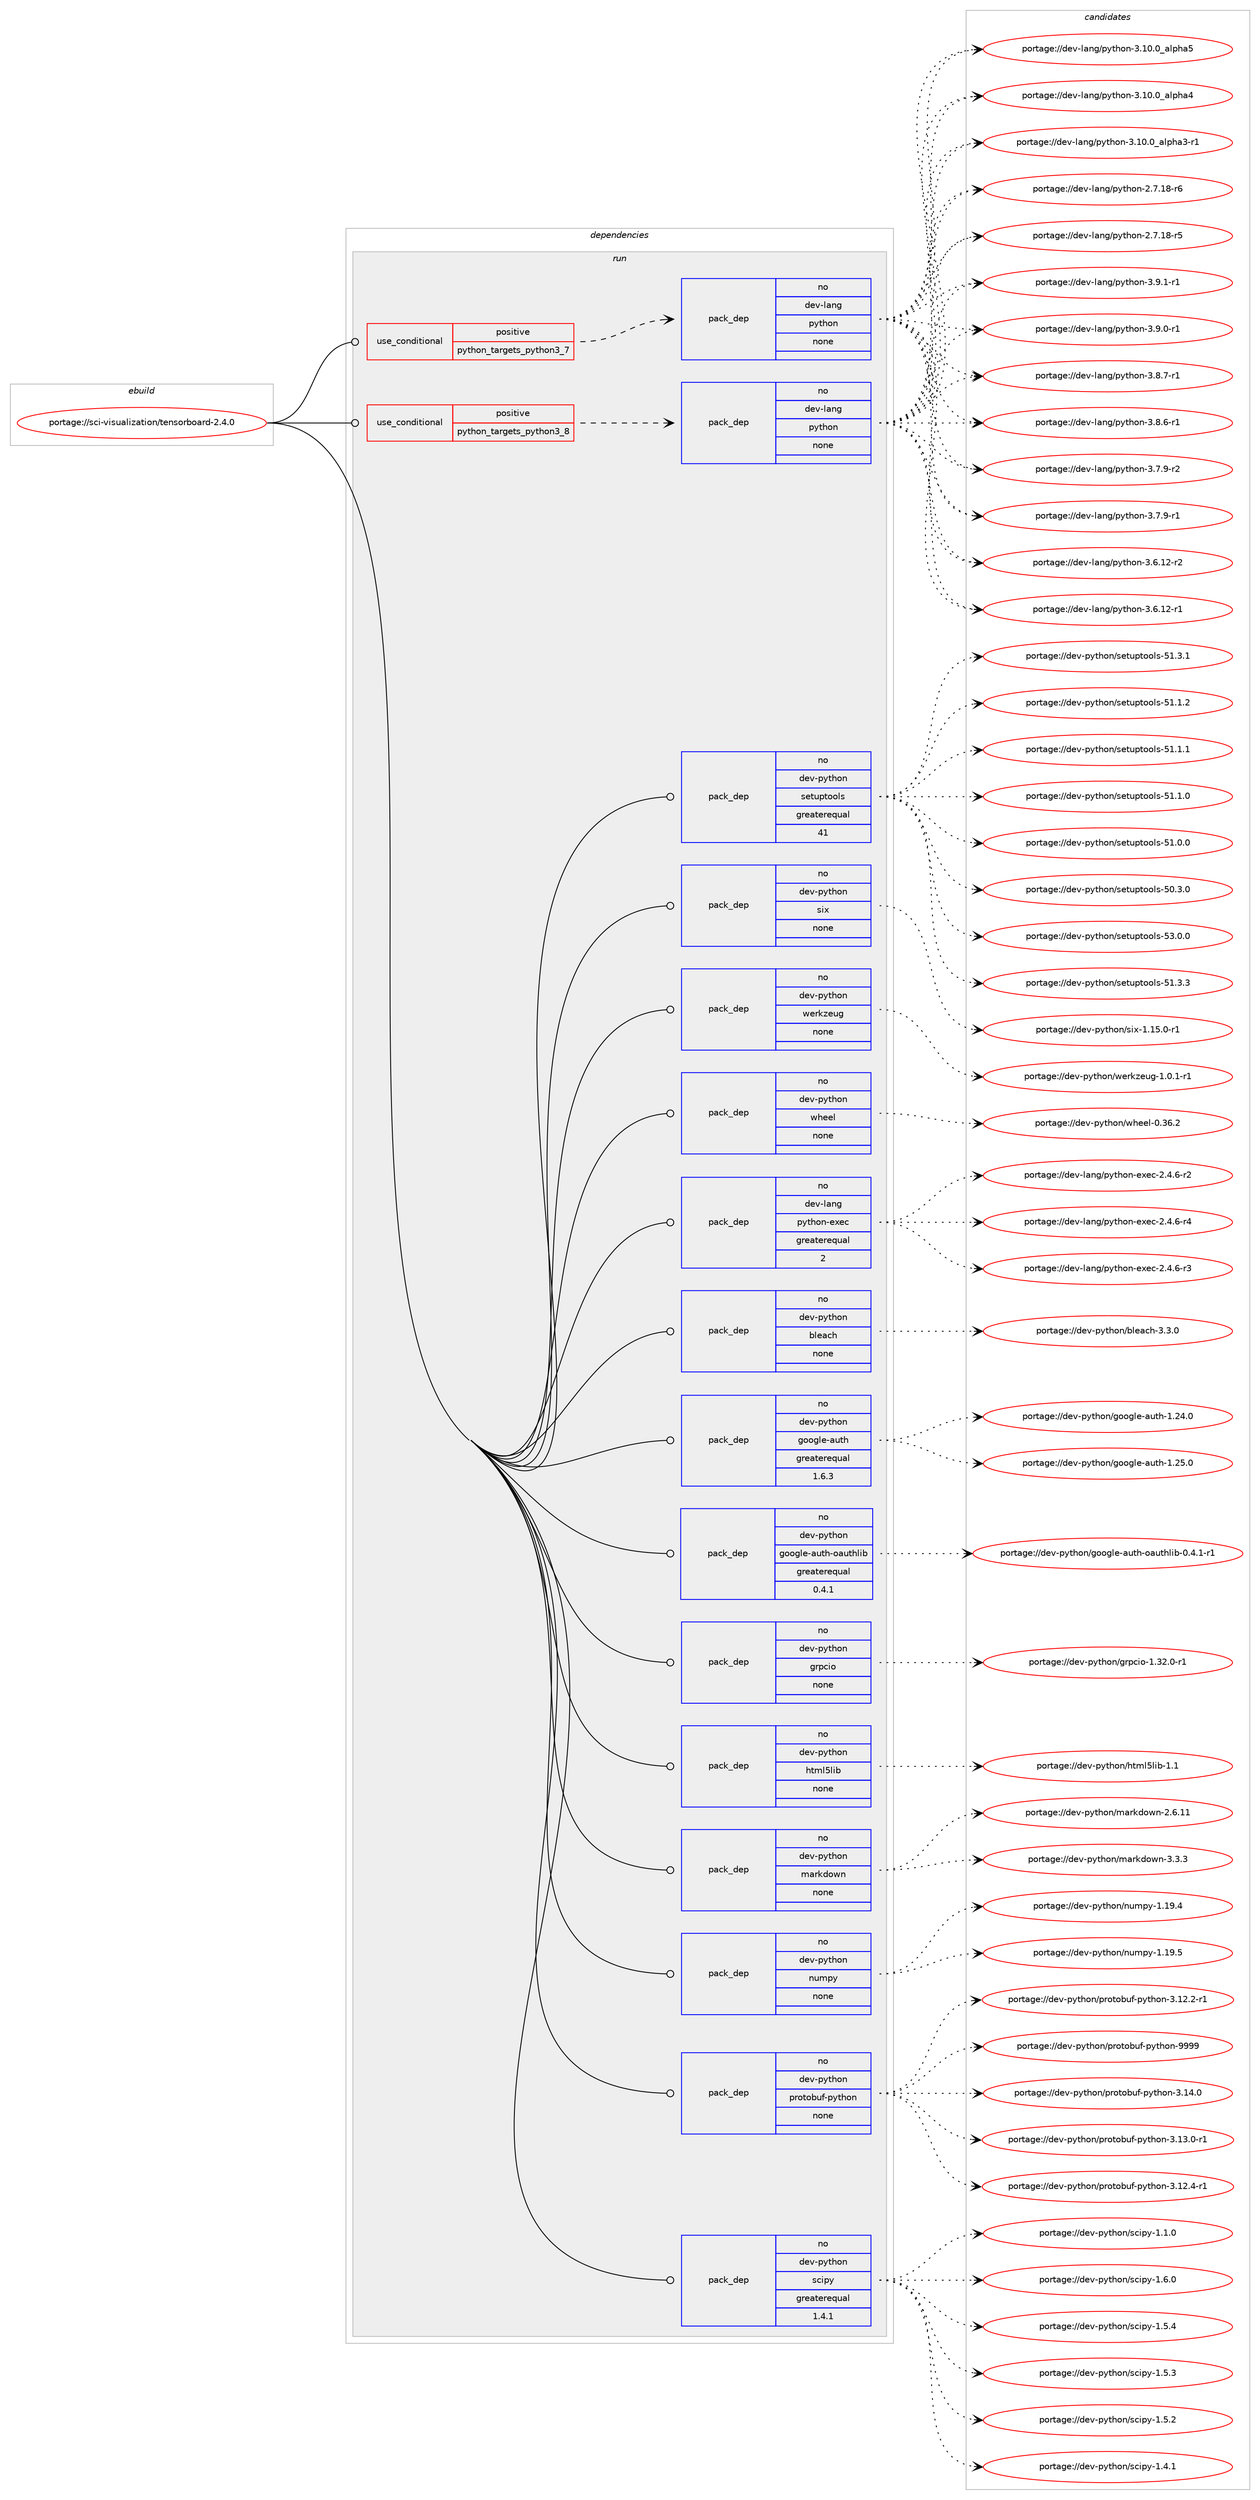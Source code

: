 digraph prolog {

# *************
# Graph options
# *************

newrank=true;
concentrate=true;
compound=true;
graph [rankdir=LR,fontname=Helvetica,fontsize=10,ranksep=1.5];#, ranksep=2.5, nodesep=0.2];
edge  [arrowhead=vee];
node  [fontname=Helvetica,fontsize=10];

# **********
# The ebuild
# **********

subgraph cluster_leftcol {
color=gray;
rank=same;
label=<<i>ebuild</i>>;
id [label="portage://sci-visualization/tensorboard-2.4.0", color=red, width=4, href="../sci-visualization/tensorboard-2.4.0.svg"];
}

# ****************
# The dependencies
# ****************

subgraph cluster_midcol {
color=gray;
label=<<i>dependencies</i>>;
subgraph cluster_compile {
fillcolor="#eeeeee";
style=filled;
label=<<i>compile</i>>;
}
subgraph cluster_compileandrun {
fillcolor="#eeeeee";
style=filled;
label=<<i>compile and run</i>>;
}
subgraph cluster_run {
fillcolor="#eeeeee";
style=filled;
label=<<i>run</i>>;
subgraph cond3531 {
dependency11371 [label=<<TABLE BORDER="0" CELLBORDER="1" CELLSPACING="0" CELLPADDING="4"><TR><TD ROWSPAN="3" CELLPADDING="10">use_conditional</TD></TR><TR><TD>positive</TD></TR><TR><TD>python_targets_python3_7</TD></TR></TABLE>>, shape=none, color=red];
subgraph pack7729 {
dependency11372 [label=<<TABLE BORDER="0" CELLBORDER="1" CELLSPACING="0" CELLPADDING="4" WIDTH="220"><TR><TD ROWSPAN="6" CELLPADDING="30">pack_dep</TD></TR><TR><TD WIDTH="110">no</TD></TR><TR><TD>dev-lang</TD></TR><TR><TD>python</TD></TR><TR><TD>none</TD></TR><TR><TD></TD></TR></TABLE>>, shape=none, color=blue];
}
dependency11371:e -> dependency11372:w [weight=20,style="dashed",arrowhead="vee"];
}
id:e -> dependency11371:w [weight=20,style="solid",arrowhead="odot"];
subgraph cond3532 {
dependency11373 [label=<<TABLE BORDER="0" CELLBORDER="1" CELLSPACING="0" CELLPADDING="4"><TR><TD ROWSPAN="3" CELLPADDING="10">use_conditional</TD></TR><TR><TD>positive</TD></TR><TR><TD>python_targets_python3_8</TD></TR></TABLE>>, shape=none, color=red];
subgraph pack7730 {
dependency11374 [label=<<TABLE BORDER="0" CELLBORDER="1" CELLSPACING="0" CELLPADDING="4" WIDTH="220"><TR><TD ROWSPAN="6" CELLPADDING="30">pack_dep</TD></TR><TR><TD WIDTH="110">no</TD></TR><TR><TD>dev-lang</TD></TR><TR><TD>python</TD></TR><TR><TD>none</TD></TR><TR><TD></TD></TR></TABLE>>, shape=none, color=blue];
}
dependency11373:e -> dependency11374:w [weight=20,style="dashed",arrowhead="vee"];
}
id:e -> dependency11373:w [weight=20,style="solid",arrowhead="odot"];
subgraph pack7731 {
dependency11375 [label=<<TABLE BORDER="0" CELLBORDER="1" CELLSPACING="0" CELLPADDING="4" WIDTH="220"><TR><TD ROWSPAN="6" CELLPADDING="30">pack_dep</TD></TR><TR><TD WIDTH="110">no</TD></TR><TR><TD>dev-lang</TD></TR><TR><TD>python-exec</TD></TR><TR><TD>greaterequal</TD></TR><TR><TD>2</TD></TR></TABLE>>, shape=none, color=blue];
}
id:e -> dependency11375:w [weight=20,style="solid",arrowhead="odot"];
subgraph pack7732 {
dependency11376 [label=<<TABLE BORDER="0" CELLBORDER="1" CELLSPACING="0" CELLPADDING="4" WIDTH="220"><TR><TD ROWSPAN="6" CELLPADDING="30">pack_dep</TD></TR><TR><TD WIDTH="110">no</TD></TR><TR><TD>dev-python</TD></TR><TR><TD>bleach</TD></TR><TR><TD>none</TD></TR><TR><TD></TD></TR></TABLE>>, shape=none, color=blue];
}
id:e -> dependency11376:w [weight=20,style="solid",arrowhead="odot"];
subgraph pack7733 {
dependency11377 [label=<<TABLE BORDER="0" CELLBORDER="1" CELLSPACING="0" CELLPADDING="4" WIDTH="220"><TR><TD ROWSPAN="6" CELLPADDING="30">pack_dep</TD></TR><TR><TD WIDTH="110">no</TD></TR><TR><TD>dev-python</TD></TR><TR><TD>google-auth</TD></TR><TR><TD>greaterequal</TD></TR><TR><TD>1.6.3</TD></TR></TABLE>>, shape=none, color=blue];
}
id:e -> dependency11377:w [weight=20,style="solid",arrowhead="odot"];
subgraph pack7734 {
dependency11378 [label=<<TABLE BORDER="0" CELLBORDER="1" CELLSPACING="0" CELLPADDING="4" WIDTH="220"><TR><TD ROWSPAN="6" CELLPADDING="30">pack_dep</TD></TR><TR><TD WIDTH="110">no</TD></TR><TR><TD>dev-python</TD></TR><TR><TD>google-auth-oauthlib</TD></TR><TR><TD>greaterequal</TD></TR><TR><TD>0.4.1</TD></TR></TABLE>>, shape=none, color=blue];
}
id:e -> dependency11378:w [weight=20,style="solid",arrowhead="odot"];
subgraph pack7735 {
dependency11379 [label=<<TABLE BORDER="0" CELLBORDER="1" CELLSPACING="0" CELLPADDING="4" WIDTH="220"><TR><TD ROWSPAN="6" CELLPADDING="30">pack_dep</TD></TR><TR><TD WIDTH="110">no</TD></TR><TR><TD>dev-python</TD></TR><TR><TD>grpcio</TD></TR><TR><TD>none</TD></TR><TR><TD></TD></TR></TABLE>>, shape=none, color=blue];
}
id:e -> dependency11379:w [weight=20,style="solid",arrowhead="odot"];
subgraph pack7736 {
dependency11380 [label=<<TABLE BORDER="0" CELLBORDER="1" CELLSPACING="0" CELLPADDING="4" WIDTH="220"><TR><TD ROWSPAN="6" CELLPADDING="30">pack_dep</TD></TR><TR><TD WIDTH="110">no</TD></TR><TR><TD>dev-python</TD></TR><TR><TD>html5lib</TD></TR><TR><TD>none</TD></TR><TR><TD></TD></TR></TABLE>>, shape=none, color=blue];
}
id:e -> dependency11380:w [weight=20,style="solid",arrowhead="odot"];
subgraph pack7737 {
dependency11381 [label=<<TABLE BORDER="0" CELLBORDER="1" CELLSPACING="0" CELLPADDING="4" WIDTH="220"><TR><TD ROWSPAN="6" CELLPADDING="30">pack_dep</TD></TR><TR><TD WIDTH="110">no</TD></TR><TR><TD>dev-python</TD></TR><TR><TD>markdown</TD></TR><TR><TD>none</TD></TR><TR><TD></TD></TR></TABLE>>, shape=none, color=blue];
}
id:e -> dependency11381:w [weight=20,style="solid",arrowhead="odot"];
subgraph pack7738 {
dependency11382 [label=<<TABLE BORDER="0" CELLBORDER="1" CELLSPACING="0" CELLPADDING="4" WIDTH="220"><TR><TD ROWSPAN="6" CELLPADDING="30">pack_dep</TD></TR><TR><TD WIDTH="110">no</TD></TR><TR><TD>dev-python</TD></TR><TR><TD>numpy</TD></TR><TR><TD>none</TD></TR><TR><TD></TD></TR></TABLE>>, shape=none, color=blue];
}
id:e -> dependency11382:w [weight=20,style="solid",arrowhead="odot"];
subgraph pack7739 {
dependency11383 [label=<<TABLE BORDER="0" CELLBORDER="1" CELLSPACING="0" CELLPADDING="4" WIDTH="220"><TR><TD ROWSPAN="6" CELLPADDING="30">pack_dep</TD></TR><TR><TD WIDTH="110">no</TD></TR><TR><TD>dev-python</TD></TR><TR><TD>protobuf-python</TD></TR><TR><TD>none</TD></TR><TR><TD></TD></TR></TABLE>>, shape=none, color=blue];
}
id:e -> dependency11383:w [weight=20,style="solid",arrowhead="odot"];
subgraph pack7740 {
dependency11384 [label=<<TABLE BORDER="0" CELLBORDER="1" CELLSPACING="0" CELLPADDING="4" WIDTH="220"><TR><TD ROWSPAN="6" CELLPADDING="30">pack_dep</TD></TR><TR><TD WIDTH="110">no</TD></TR><TR><TD>dev-python</TD></TR><TR><TD>scipy</TD></TR><TR><TD>greaterequal</TD></TR><TR><TD>1.4.1</TD></TR></TABLE>>, shape=none, color=blue];
}
id:e -> dependency11384:w [weight=20,style="solid",arrowhead="odot"];
subgraph pack7741 {
dependency11385 [label=<<TABLE BORDER="0" CELLBORDER="1" CELLSPACING="0" CELLPADDING="4" WIDTH="220"><TR><TD ROWSPAN="6" CELLPADDING="30">pack_dep</TD></TR><TR><TD WIDTH="110">no</TD></TR><TR><TD>dev-python</TD></TR><TR><TD>setuptools</TD></TR><TR><TD>greaterequal</TD></TR><TR><TD>41</TD></TR></TABLE>>, shape=none, color=blue];
}
id:e -> dependency11385:w [weight=20,style="solid",arrowhead="odot"];
subgraph pack7742 {
dependency11386 [label=<<TABLE BORDER="0" CELLBORDER="1" CELLSPACING="0" CELLPADDING="4" WIDTH="220"><TR><TD ROWSPAN="6" CELLPADDING="30">pack_dep</TD></TR><TR><TD WIDTH="110">no</TD></TR><TR><TD>dev-python</TD></TR><TR><TD>six</TD></TR><TR><TD>none</TD></TR><TR><TD></TD></TR></TABLE>>, shape=none, color=blue];
}
id:e -> dependency11386:w [weight=20,style="solid",arrowhead="odot"];
subgraph pack7743 {
dependency11387 [label=<<TABLE BORDER="0" CELLBORDER="1" CELLSPACING="0" CELLPADDING="4" WIDTH="220"><TR><TD ROWSPAN="6" CELLPADDING="30">pack_dep</TD></TR><TR><TD WIDTH="110">no</TD></TR><TR><TD>dev-python</TD></TR><TR><TD>werkzeug</TD></TR><TR><TD>none</TD></TR><TR><TD></TD></TR></TABLE>>, shape=none, color=blue];
}
id:e -> dependency11387:w [weight=20,style="solid",arrowhead="odot"];
subgraph pack7744 {
dependency11388 [label=<<TABLE BORDER="0" CELLBORDER="1" CELLSPACING="0" CELLPADDING="4" WIDTH="220"><TR><TD ROWSPAN="6" CELLPADDING="30">pack_dep</TD></TR><TR><TD WIDTH="110">no</TD></TR><TR><TD>dev-python</TD></TR><TR><TD>wheel</TD></TR><TR><TD>none</TD></TR><TR><TD></TD></TR></TABLE>>, shape=none, color=blue];
}
id:e -> dependency11388:w [weight=20,style="solid",arrowhead="odot"];
}
}

# **************
# The candidates
# **************

subgraph cluster_choices {
rank=same;
color=gray;
label=<<i>candidates</i>>;

subgraph choice7729 {
color=black;
nodesep=1;
choice1001011184510897110103471121211161041111104551465746494511449 [label="portage://dev-lang/python-3.9.1-r1", color=red, width=4,href="../dev-lang/python-3.9.1-r1.svg"];
choice1001011184510897110103471121211161041111104551465746484511449 [label="portage://dev-lang/python-3.9.0-r1", color=red, width=4,href="../dev-lang/python-3.9.0-r1.svg"];
choice1001011184510897110103471121211161041111104551465646554511449 [label="portage://dev-lang/python-3.8.7-r1", color=red, width=4,href="../dev-lang/python-3.8.7-r1.svg"];
choice1001011184510897110103471121211161041111104551465646544511449 [label="portage://dev-lang/python-3.8.6-r1", color=red, width=4,href="../dev-lang/python-3.8.6-r1.svg"];
choice1001011184510897110103471121211161041111104551465546574511450 [label="portage://dev-lang/python-3.7.9-r2", color=red, width=4,href="../dev-lang/python-3.7.9-r2.svg"];
choice1001011184510897110103471121211161041111104551465546574511449 [label="portage://dev-lang/python-3.7.9-r1", color=red, width=4,href="../dev-lang/python-3.7.9-r1.svg"];
choice100101118451089711010347112121116104111110455146544649504511450 [label="portage://dev-lang/python-3.6.12-r2", color=red, width=4,href="../dev-lang/python-3.6.12-r2.svg"];
choice100101118451089711010347112121116104111110455146544649504511449 [label="portage://dev-lang/python-3.6.12-r1", color=red, width=4,href="../dev-lang/python-3.6.12-r1.svg"];
choice1001011184510897110103471121211161041111104551464948464895971081121049753 [label="portage://dev-lang/python-3.10.0_alpha5", color=red, width=4,href="../dev-lang/python-3.10.0_alpha5.svg"];
choice1001011184510897110103471121211161041111104551464948464895971081121049752 [label="portage://dev-lang/python-3.10.0_alpha4", color=red, width=4,href="../dev-lang/python-3.10.0_alpha4.svg"];
choice10010111845108971101034711212111610411111045514649484648959710811210497514511449 [label="portage://dev-lang/python-3.10.0_alpha3-r1", color=red, width=4,href="../dev-lang/python-3.10.0_alpha3-r1.svg"];
choice100101118451089711010347112121116104111110455046554649564511454 [label="portage://dev-lang/python-2.7.18-r6", color=red, width=4,href="../dev-lang/python-2.7.18-r6.svg"];
choice100101118451089711010347112121116104111110455046554649564511453 [label="portage://dev-lang/python-2.7.18-r5", color=red, width=4,href="../dev-lang/python-2.7.18-r5.svg"];
dependency11372:e -> choice1001011184510897110103471121211161041111104551465746494511449:w [style=dotted,weight="100"];
dependency11372:e -> choice1001011184510897110103471121211161041111104551465746484511449:w [style=dotted,weight="100"];
dependency11372:e -> choice1001011184510897110103471121211161041111104551465646554511449:w [style=dotted,weight="100"];
dependency11372:e -> choice1001011184510897110103471121211161041111104551465646544511449:w [style=dotted,weight="100"];
dependency11372:e -> choice1001011184510897110103471121211161041111104551465546574511450:w [style=dotted,weight="100"];
dependency11372:e -> choice1001011184510897110103471121211161041111104551465546574511449:w [style=dotted,weight="100"];
dependency11372:e -> choice100101118451089711010347112121116104111110455146544649504511450:w [style=dotted,weight="100"];
dependency11372:e -> choice100101118451089711010347112121116104111110455146544649504511449:w [style=dotted,weight="100"];
dependency11372:e -> choice1001011184510897110103471121211161041111104551464948464895971081121049753:w [style=dotted,weight="100"];
dependency11372:e -> choice1001011184510897110103471121211161041111104551464948464895971081121049752:w [style=dotted,weight="100"];
dependency11372:e -> choice10010111845108971101034711212111610411111045514649484648959710811210497514511449:w [style=dotted,weight="100"];
dependency11372:e -> choice100101118451089711010347112121116104111110455046554649564511454:w [style=dotted,weight="100"];
dependency11372:e -> choice100101118451089711010347112121116104111110455046554649564511453:w [style=dotted,weight="100"];
}
subgraph choice7730 {
color=black;
nodesep=1;
choice1001011184510897110103471121211161041111104551465746494511449 [label="portage://dev-lang/python-3.9.1-r1", color=red, width=4,href="../dev-lang/python-3.9.1-r1.svg"];
choice1001011184510897110103471121211161041111104551465746484511449 [label="portage://dev-lang/python-3.9.0-r1", color=red, width=4,href="../dev-lang/python-3.9.0-r1.svg"];
choice1001011184510897110103471121211161041111104551465646554511449 [label="portage://dev-lang/python-3.8.7-r1", color=red, width=4,href="../dev-lang/python-3.8.7-r1.svg"];
choice1001011184510897110103471121211161041111104551465646544511449 [label="portage://dev-lang/python-3.8.6-r1", color=red, width=4,href="../dev-lang/python-3.8.6-r1.svg"];
choice1001011184510897110103471121211161041111104551465546574511450 [label="portage://dev-lang/python-3.7.9-r2", color=red, width=4,href="../dev-lang/python-3.7.9-r2.svg"];
choice1001011184510897110103471121211161041111104551465546574511449 [label="portage://dev-lang/python-3.7.9-r1", color=red, width=4,href="../dev-lang/python-3.7.9-r1.svg"];
choice100101118451089711010347112121116104111110455146544649504511450 [label="portage://dev-lang/python-3.6.12-r2", color=red, width=4,href="../dev-lang/python-3.6.12-r2.svg"];
choice100101118451089711010347112121116104111110455146544649504511449 [label="portage://dev-lang/python-3.6.12-r1", color=red, width=4,href="../dev-lang/python-3.6.12-r1.svg"];
choice1001011184510897110103471121211161041111104551464948464895971081121049753 [label="portage://dev-lang/python-3.10.0_alpha5", color=red, width=4,href="../dev-lang/python-3.10.0_alpha5.svg"];
choice1001011184510897110103471121211161041111104551464948464895971081121049752 [label="portage://dev-lang/python-3.10.0_alpha4", color=red, width=4,href="../dev-lang/python-3.10.0_alpha4.svg"];
choice10010111845108971101034711212111610411111045514649484648959710811210497514511449 [label="portage://dev-lang/python-3.10.0_alpha3-r1", color=red, width=4,href="../dev-lang/python-3.10.0_alpha3-r1.svg"];
choice100101118451089711010347112121116104111110455046554649564511454 [label="portage://dev-lang/python-2.7.18-r6", color=red, width=4,href="../dev-lang/python-2.7.18-r6.svg"];
choice100101118451089711010347112121116104111110455046554649564511453 [label="portage://dev-lang/python-2.7.18-r5", color=red, width=4,href="../dev-lang/python-2.7.18-r5.svg"];
dependency11374:e -> choice1001011184510897110103471121211161041111104551465746494511449:w [style=dotted,weight="100"];
dependency11374:e -> choice1001011184510897110103471121211161041111104551465746484511449:w [style=dotted,weight="100"];
dependency11374:e -> choice1001011184510897110103471121211161041111104551465646554511449:w [style=dotted,weight="100"];
dependency11374:e -> choice1001011184510897110103471121211161041111104551465646544511449:w [style=dotted,weight="100"];
dependency11374:e -> choice1001011184510897110103471121211161041111104551465546574511450:w [style=dotted,weight="100"];
dependency11374:e -> choice1001011184510897110103471121211161041111104551465546574511449:w [style=dotted,weight="100"];
dependency11374:e -> choice100101118451089711010347112121116104111110455146544649504511450:w [style=dotted,weight="100"];
dependency11374:e -> choice100101118451089711010347112121116104111110455146544649504511449:w [style=dotted,weight="100"];
dependency11374:e -> choice1001011184510897110103471121211161041111104551464948464895971081121049753:w [style=dotted,weight="100"];
dependency11374:e -> choice1001011184510897110103471121211161041111104551464948464895971081121049752:w [style=dotted,weight="100"];
dependency11374:e -> choice10010111845108971101034711212111610411111045514649484648959710811210497514511449:w [style=dotted,weight="100"];
dependency11374:e -> choice100101118451089711010347112121116104111110455046554649564511454:w [style=dotted,weight="100"];
dependency11374:e -> choice100101118451089711010347112121116104111110455046554649564511453:w [style=dotted,weight="100"];
}
subgraph choice7731 {
color=black;
nodesep=1;
choice10010111845108971101034711212111610411111045101120101994550465246544511452 [label="portage://dev-lang/python-exec-2.4.6-r4", color=red, width=4,href="../dev-lang/python-exec-2.4.6-r4.svg"];
choice10010111845108971101034711212111610411111045101120101994550465246544511451 [label="portage://dev-lang/python-exec-2.4.6-r3", color=red, width=4,href="../dev-lang/python-exec-2.4.6-r3.svg"];
choice10010111845108971101034711212111610411111045101120101994550465246544511450 [label="portage://dev-lang/python-exec-2.4.6-r2", color=red, width=4,href="../dev-lang/python-exec-2.4.6-r2.svg"];
dependency11375:e -> choice10010111845108971101034711212111610411111045101120101994550465246544511452:w [style=dotted,weight="100"];
dependency11375:e -> choice10010111845108971101034711212111610411111045101120101994550465246544511451:w [style=dotted,weight="100"];
dependency11375:e -> choice10010111845108971101034711212111610411111045101120101994550465246544511450:w [style=dotted,weight="100"];
}
subgraph choice7732 {
color=black;
nodesep=1;
choice1001011184511212111610411111047981081019799104455146514648 [label="portage://dev-python/bleach-3.3.0", color=red, width=4,href="../dev-python/bleach-3.3.0.svg"];
dependency11376:e -> choice1001011184511212111610411111047981081019799104455146514648:w [style=dotted,weight="100"];
}
subgraph choice7733 {
color=black;
nodesep=1;
choice1001011184511212111610411111047103111111103108101459711711610445494650534648 [label="portage://dev-python/google-auth-1.25.0", color=red, width=4,href="../dev-python/google-auth-1.25.0.svg"];
choice1001011184511212111610411111047103111111103108101459711711610445494650524648 [label="portage://dev-python/google-auth-1.24.0", color=red, width=4,href="../dev-python/google-auth-1.24.0.svg"];
dependency11377:e -> choice1001011184511212111610411111047103111111103108101459711711610445494650534648:w [style=dotted,weight="100"];
dependency11377:e -> choice1001011184511212111610411111047103111111103108101459711711610445494650524648:w [style=dotted,weight="100"];
}
subgraph choice7734 {
color=black;
nodesep=1;
choice100101118451121211161041111104710311111110310810145971171161044511197117116104108105984548465246494511449 [label="portage://dev-python/google-auth-oauthlib-0.4.1-r1", color=red, width=4,href="../dev-python/google-auth-oauthlib-0.4.1-r1.svg"];
dependency11378:e -> choice100101118451121211161041111104710311111110310810145971171161044511197117116104108105984548465246494511449:w [style=dotted,weight="100"];
}
subgraph choice7735 {
color=black;
nodesep=1;
choice100101118451121211161041111104710311411299105111454946515046484511449 [label="portage://dev-python/grpcio-1.32.0-r1", color=red, width=4,href="../dev-python/grpcio-1.32.0-r1.svg"];
dependency11379:e -> choice100101118451121211161041111104710311411299105111454946515046484511449:w [style=dotted,weight="100"];
}
subgraph choice7736 {
color=black;
nodesep=1;
choice1001011184511212111610411111047104116109108531081059845494649 [label="portage://dev-python/html5lib-1.1", color=red, width=4,href="../dev-python/html5lib-1.1.svg"];
dependency11380:e -> choice1001011184511212111610411111047104116109108531081059845494649:w [style=dotted,weight="100"];
}
subgraph choice7737 {
color=black;
nodesep=1;
choice100101118451121211161041111104710997114107100111119110455146514651 [label="portage://dev-python/markdown-3.3.3", color=red, width=4,href="../dev-python/markdown-3.3.3.svg"];
choice10010111845112121116104111110471099711410710011111911045504654464949 [label="portage://dev-python/markdown-2.6.11", color=red, width=4,href="../dev-python/markdown-2.6.11.svg"];
dependency11381:e -> choice100101118451121211161041111104710997114107100111119110455146514651:w [style=dotted,weight="100"];
dependency11381:e -> choice10010111845112121116104111110471099711410710011111911045504654464949:w [style=dotted,weight="100"];
}
subgraph choice7738 {
color=black;
nodesep=1;
choice100101118451121211161041111104711011710911212145494649574653 [label="portage://dev-python/numpy-1.19.5", color=red, width=4,href="../dev-python/numpy-1.19.5.svg"];
choice100101118451121211161041111104711011710911212145494649574652 [label="portage://dev-python/numpy-1.19.4", color=red, width=4,href="../dev-python/numpy-1.19.4.svg"];
dependency11382:e -> choice100101118451121211161041111104711011710911212145494649574653:w [style=dotted,weight="100"];
dependency11382:e -> choice100101118451121211161041111104711011710911212145494649574652:w [style=dotted,weight="100"];
}
subgraph choice7739 {
color=black;
nodesep=1;
choice100101118451121211161041111104711211411111611198117102451121211161041111104557575757 [label="portage://dev-python/protobuf-python-9999", color=red, width=4,href="../dev-python/protobuf-python-9999.svg"];
choice1001011184511212111610411111047112114111116111981171024511212111610411111045514649524648 [label="portage://dev-python/protobuf-python-3.14.0", color=red, width=4,href="../dev-python/protobuf-python-3.14.0.svg"];
choice10010111845112121116104111110471121141111161119811710245112121116104111110455146495146484511449 [label="portage://dev-python/protobuf-python-3.13.0-r1", color=red, width=4,href="../dev-python/protobuf-python-3.13.0-r1.svg"];
choice10010111845112121116104111110471121141111161119811710245112121116104111110455146495046524511449 [label="portage://dev-python/protobuf-python-3.12.4-r1", color=red, width=4,href="../dev-python/protobuf-python-3.12.4-r1.svg"];
choice10010111845112121116104111110471121141111161119811710245112121116104111110455146495046504511449 [label="portage://dev-python/protobuf-python-3.12.2-r1", color=red, width=4,href="../dev-python/protobuf-python-3.12.2-r1.svg"];
dependency11383:e -> choice100101118451121211161041111104711211411111611198117102451121211161041111104557575757:w [style=dotted,weight="100"];
dependency11383:e -> choice1001011184511212111610411111047112114111116111981171024511212111610411111045514649524648:w [style=dotted,weight="100"];
dependency11383:e -> choice10010111845112121116104111110471121141111161119811710245112121116104111110455146495146484511449:w [style=dotted,weight="100"];
dependency11383:e -> choice10010111845112121116104111110471121141111161119811710245112121116104111110455146495046524511449:w [style=dotted,weight="100"];
dependency11383:e -> choice10010111845112121116104111110471121141111161119811710245112121116104111110455146495046504511449:w [style=dotted,weight="100"];
}
subgraph choice7740 {
color=black;
nodesep=1;
choice100101118451121211161041111104711599105112121454946544648 [label="portage://dev-python/scipy-1.6.0", color=red, width=4,href="../dev-python/scipy-1.6.0.svg"];
choice100101118451121211161041111104711599105112121454946534652 [label="portage://dev-python/scipy-1.5.4", color=red, width=4,href="../dev-python/scipy-1.5.4.svg"];
choice100101118451121211161041111104711599105112121454946534651 [label="portage://dev-python/scipy-1.5.3", color=red, width=4,href="../dev-python/scipy-1.5.3.svg"];
choice100101118451121211161041111104711599105112121454946534650 [label="portage://dev-python/scipy-1.5.2", color=red, width=4,href="../dev-python/scipy-1.5.2.svg"];
choice100101118451121211161041111104711599105112121454946524649 [label="portage://dev-python/scipy-1.4.1", color=red, width=4,href="../dev-python/scipy-1.4.1.svg"];
choice100101118451121211161041111104711599105112121454946494648 [label="portage://dev-python/scipy-1.1.0", color=red, width=4,href="../dev-python/scipy-1.1.0.svg"];
dependency11384:e -> choice100101118451121211161041111104711599105112121454946544648:w [style=dotted,weight="100"];
dependency11384:e -> choice100101118451121211161041111104711599105112121454946534652:w [style=dotted,weight="100"];
dependency11384:e -> choice100101118451121211161041111104711599105112121454946534651:w [style=dotted,weight="100"];
dependency11384:e -> choice100101118451121211161041111104711599105112121454946534650:w [style=dotted,weight="100"];
dependency11384:e -> choice100101118451121211161041111104711599105112121454946524649:w [style=dotted,weight="100"];
dependency11384:e -> choice100101118451121211161041111104711599105112121454946494648:w [style=dotted,weight="100"];
}
subgraph choice7741 {
color=black;
nodesep=1;
choice100101118451121211161041111104711510111611711211611111110811545535146484648 [label="portage://dev-python/setuptools-53.0.0", color=red, width=4,href="../dev-python/setuptools-53.0.0.svg"];
choice100101118451121211161041111104711510111611711211611111110811545534946514651 [label="portage://dev-python/setuptools-51.3.3", color=red, width=4,href="../dev-python/setuptools-51.3.3.svg"];
choice100101118451121211161041111104711510111611711211611111110811545534946514649 [label="portage://dev-python/setuptools-51.3.1", color=red, width=4,href="../dev-python/setuptools-51.3.1.svg"];
choice100101118451121211161041111104711510111611711211611111110811545534946494650 [label="portage://dev-python/setuptools-51.1.2", color=red, width=4,href="../dev-python/setuptools-51.1.2.svg"];
choice100101118451121211161041111104711510111611711211611111110811545534946494649 [label="portage://dev-python/setuptools-51.1.1", color=red, width=4,href="../dev-python/setuptools-51.1.1.svg"];
choice100101118451121211161041111104711510111611711211611111110811545534946494648 [label="portage://dev-python/setuptools-51.1.0", color=red, width=4,href="../dev-python/setuptools-51.1.0.svg"];
choice100101118451121211161041111104711510111611711211611111110811545534946484648 [label="portage://dev-python/setuptools-51.0.0", color=red, width=4,href="../dev-python/setuptools-51.0.0.svg"];
choice100101118451121211161041111104711510111611711211611111110811545534846514648 [label="portage://dev-python/setuptools-50.3.0", color=red, width=4,href="../dev-python/setuptools-50.3.0.svg"];
dependency11385:e -> choice100101118451121211161041111104711510111611711211611111110811545535146484648:w [style=dotted,weight="100"];
dependency11385:e -> choice100101118451121211161041111104711510111611711211611111110811545534946514651:w [style=dotted,weight="100"];
dependency11385:e -> choice100101118451121211161041111104711510111611711211611111110811545534946514649:w [style=dotted,weight="100"];
dependency11385:e -> choice100101118451121211161041111104711510111611711211611111110811545534946494650:w [style=dotted,weight="100"];
dependency11385:e -> choice100101118451121211161041111104711510111611711211611111110811545534946494649:w [style=dotted,weight="100"];
dependency11385:e -> choice100101118451121211161041111104711510111611711211611111110811545534946494648:w [style=dotted,weight="100"];
dependency11385:e -> choice100101118451121211161041111104711510111611711211611111110811545534946484648:w [style=dotted,weight="100"];
dependency11385:e -> choice100101118451121211161041111104711510111611711211611111110811545534846514648:w [style=dotted,weight="100"];
}
subgraph choice7742 {
color=black;
nodesep=1;
choice1001011184511212111610411111047115105120454946495346484511449 [label="portage://dev-python/six-1.15.0-r1", color=red, width=4,href="../dev-python/six-1.15.0-r1.svg"];
dependency11386:e -> choice1001011184511212111610411111047115105120454946495346484511449:w [style=dotted,weight="100"];
}
subgraph choice7743 {
color=black;
nodesep=1;
choice10010111845112121116104111110471191011141071221011171034549464846494511449 [label="portage://dev-python/werkzeug-1.0.1-r1", color=red, width=4,href="../dev-python/werkzeug-1.0.1-r1.svg"];
dependency11387:e -> choice10010111845112121116104111110471191011141071221011171034549464846494511449:w [style=dotted,weight="100"];
}
subgraph choice7744 {
color=black;
nodesep=1;
choice100101118451121211161041111104711910410110110845484651544650 [label="portage://dev-python/wheel-0.36.2", color=red, width=4,href="../dev-python/wheel-0.36.2.svg"];
dependency11388:e -> choice100101118451121211161041111104711910410110110845484651544650:w [style=dotted,weight="100"];
}
}

}
